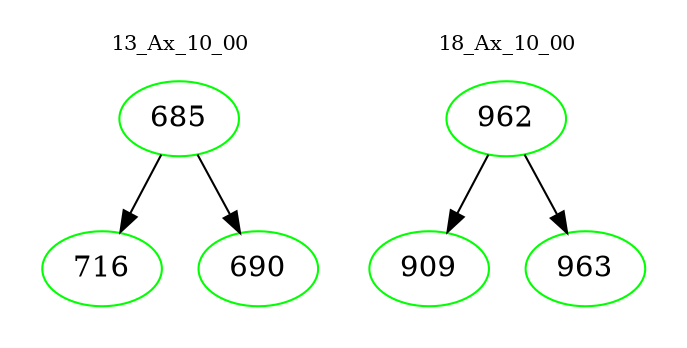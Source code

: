 digraph{
subgraph cluster_0 {
color = white
label = "13_Ax_10_00";
fontsize=10;
T0_685 [label="685", color="green"]
T0_685 -> T0_716 [color="black"]
T0_716 [label="716", color="green"]
T0_685 -> T0_690 [color="black"]
T0_690 [label="690", color="green"]
}
subgraph cluster_1 {
color = white
label = "18_Ax_10_00";
fontsize=10;
T1_962 [label="962", color="green"]
T1_962 -> T1_909 [color="black"]
T1_909 [label="909", color="green"]
T1_962 -> T1_963 [color="black"]
T1_963 [label="963", color="green"]
}
}
